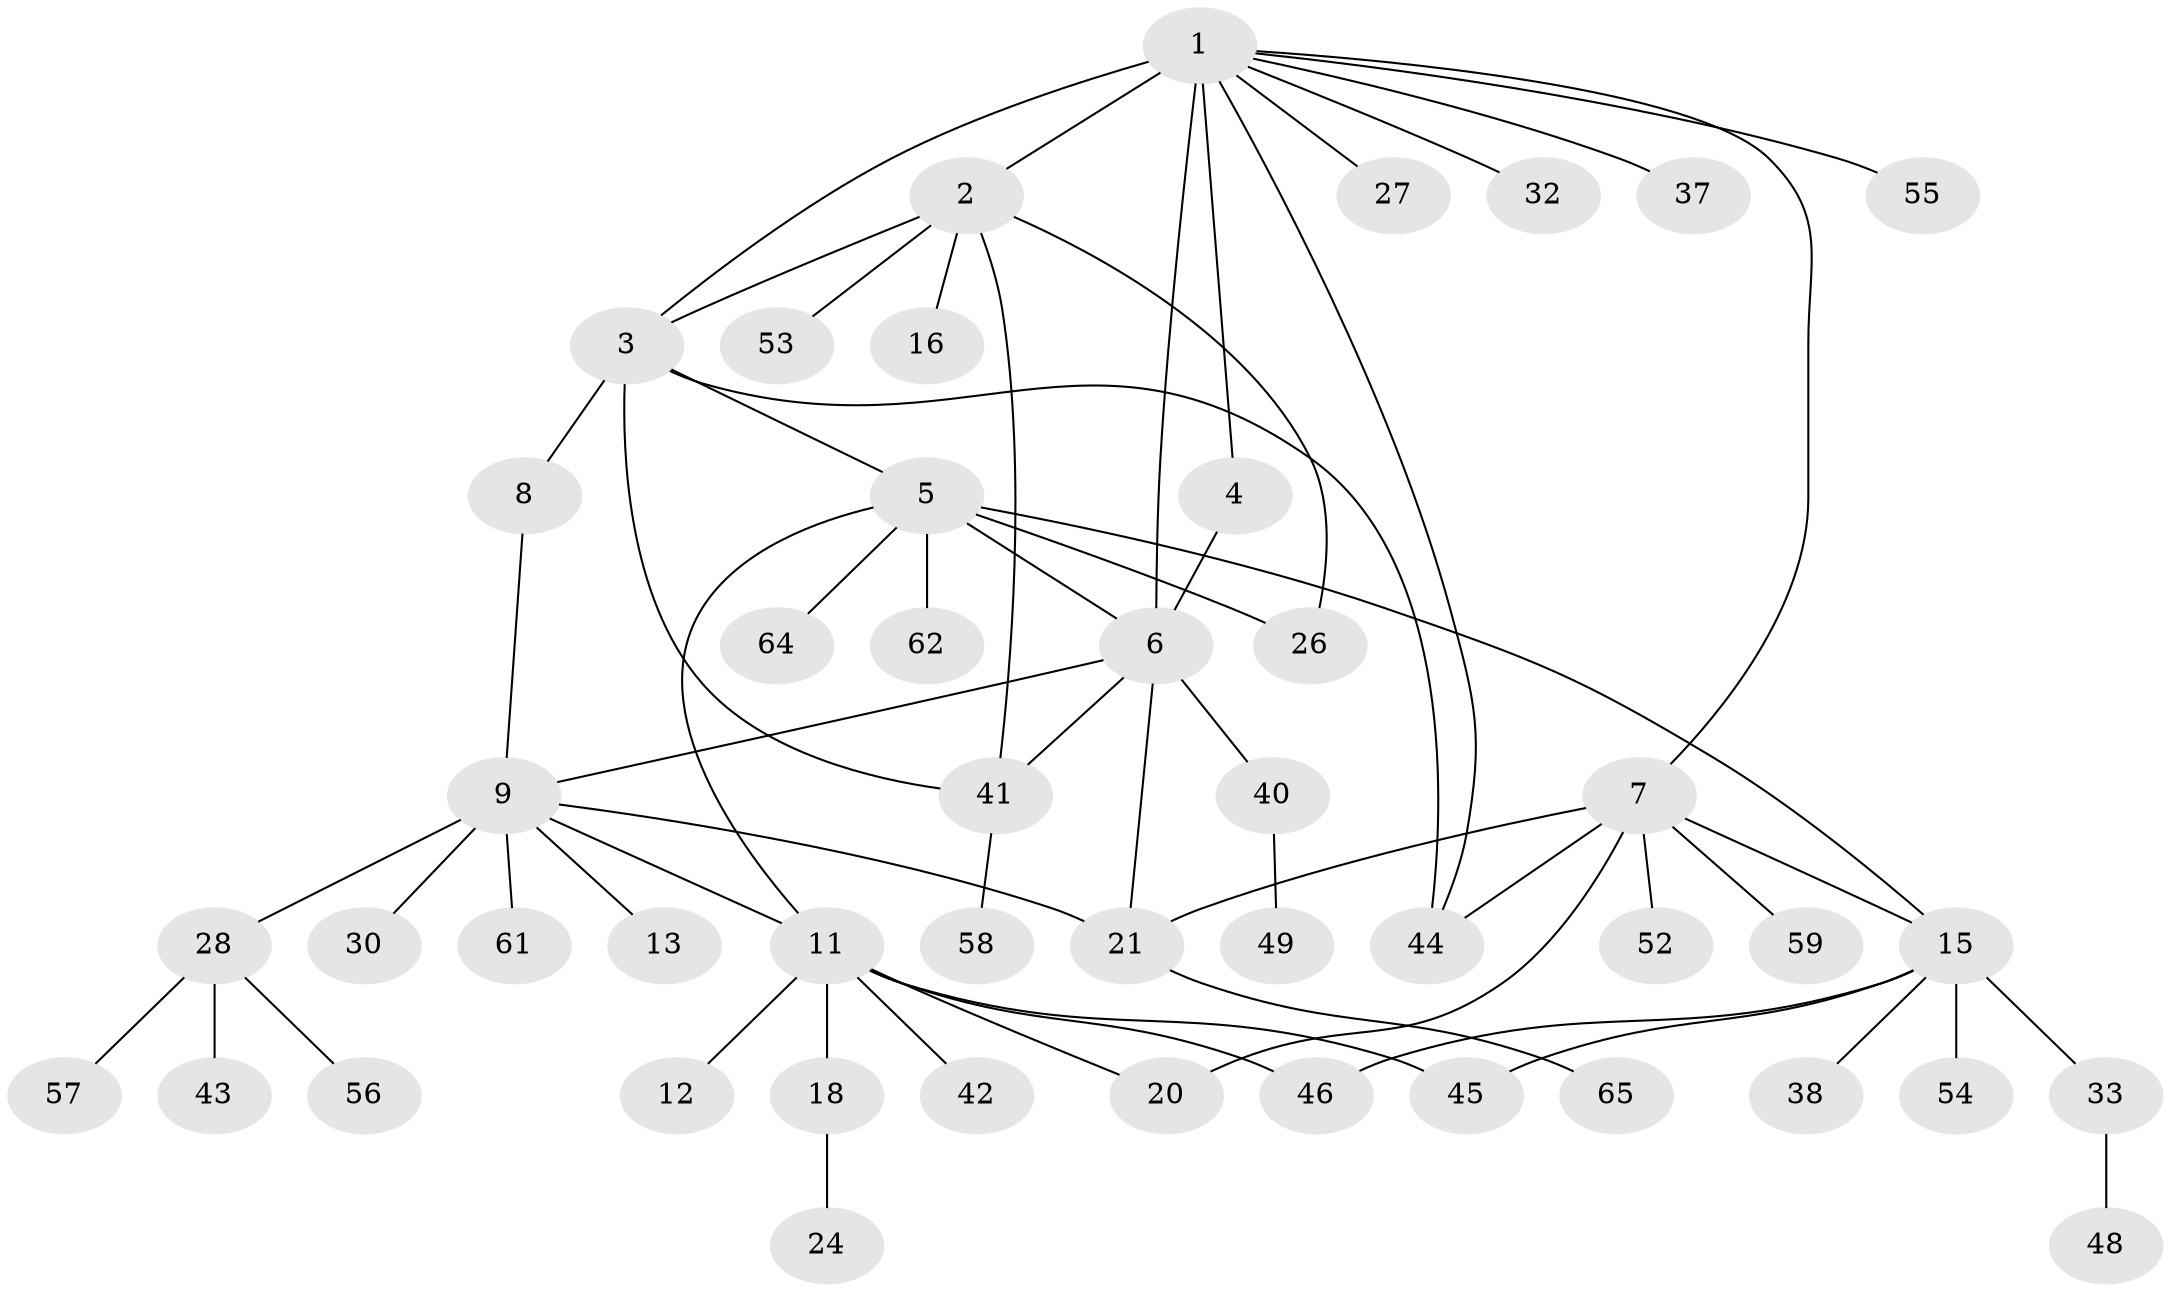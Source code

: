 // Generated by graph-tools (version 1.1) at 2025/51/02/27/25 19:51:55]
// undirected, 47 vertices, 62 edges
graph export_dot {
graph [start="1"]
  node [color=gray90,style=filled];
  1 [super="+29"];
  2 [super="+36"];
  3 [super="+10"];
  4 [super="+23"];
  5 [super="+22"];
  6 [super="+17"];
  7 [super="+14"];
  8;
  9 [super="+66"];
  11 [super="+19"];
  12;
  13;
  15 [super="+34"];
  16;
  18 [super="+35"];
  20 [super="+25"];
  21 [super="+47"];
  24;
  26 [super="+31"];
  27;
  28 [super="+39"];
  30;
  32;
  33;
  37;
  38;
  40 [super="+51"];
  41 [super="+60"];
  42;
  43;
  44 [super="+50"];
  45;
  46;
  48;
  49;
  52 [super="+63"];
  53;
  54;
  55;
  56;
  57;
  58;
  59;
  61;
  62;
  64;
  65;
  1 -- 2;
  1 -- 4;
  1 -- 6 [weight=4];
  1 -- 7;
  1 -- 27;
  1 -- 32;
  1 -- 37;
  1 -- 44;
  1 -- 55;
  1 -- 3;
  2 -- 3;
  2 -- 16;
  2 -- 26;
  2 -- 41;
  2 -- 53;
  3 -- 5;
  3 -- 8;
  3 -- 41;
  3 -- 44;
  4 -- 6;
  5 -- 15;
  5 -- 64;
  5 -- 11;
  5 -- 62;
  5 -- 26;
  5 -- 6;
  6 -- 9;
  6 -- 40;
  6 -- 21;
  6 -- 41;
  7 -- 20 [weight=2];
  7 -- 52;
  7 -- 59;
  7 -- 44;
  7 -- 15;
  7 -- 21;
  8 -- 9;
  9 -- 11;
  9 -- 13;
  9 -- 21;
  9 -- 28;
  9 -- 30;
  9 -- 61;
  11 -- 12;
  11 -- 18;
  11 -- 42;
  11 -- 45;
  11 -- 46;
  11 -- 20;
  15 -- 33;
  15 -- 38;
  15 -- 54 [weight=2];
  15 -- 46;
  15 -- 45;
  18 -- 24;
  21 -- 65;
  28 -- 43;
  28 -- 56;
  28 -- 57;
  33 -- 48;
  40 -- 49;
  41 -- 58;
}
